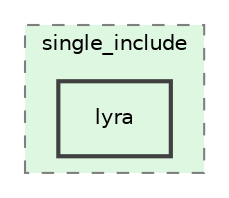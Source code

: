 digraph "Lyra/data/single_include/lyra"
{
 // INTERACTIVE_SVG=YES
 // LATEX_PDF_SIZE
  edge [fontname="Helvetica",fontsize="10",labelfontname="Helvetica",labelfontsize="10"];
  node [fontname="Helvetica",fontsize="10",shape=record];
  compound=true
  subgraph clusterdir_277199c5b667884154b5ce92d6038cc9 {
    graph [ bgcolor="#def7e1", pencolor="grey50", style="filled,dashed,", label="single_include", fontname="Helvetica", fontsize="10", URL="dir_277199c5b667884154b5ce92d6038cc9.html"]
  dir_dccd74fef85bab1f6cdd9330ad5a0350 [shape=box, label="lyra", style="filled,bold,", fillcolor="#def7e1", color="grey25", URL="dir_dccd74fef85bab1f6cdd9330ad5a0350.html"];
  }
}
